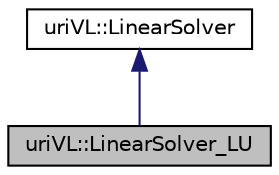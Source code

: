 digraph "uriVL::LinearSolver_LU"
{
  edge [fontname="Helvetica",fontsize="10",labelfontname="Helvetica",labelfontsize="10"];
  node [fontname="Helvetica",fontsize="10",shape=record];
  Node1 [label="uriVL::LinearSolver_LU",height=0.2,width=0.4,color="black", fillcolor="grey75", style="filled", fontcolor="black"];
  Node2 -> Node1 [dir="back",color="midnightblue",fontsize="10",style="solid",fontname="Helvetica"];
  Node2 [label="uriVL::LinearSolver",height=0.2,width=0.4,color="black", fillcolor="white", style="filled",URL="$classuriVL_1_1LinearSolver.html",tooltip="Parent class to all classes that implement an algorithm for solving a system of linear equations..."];
}
